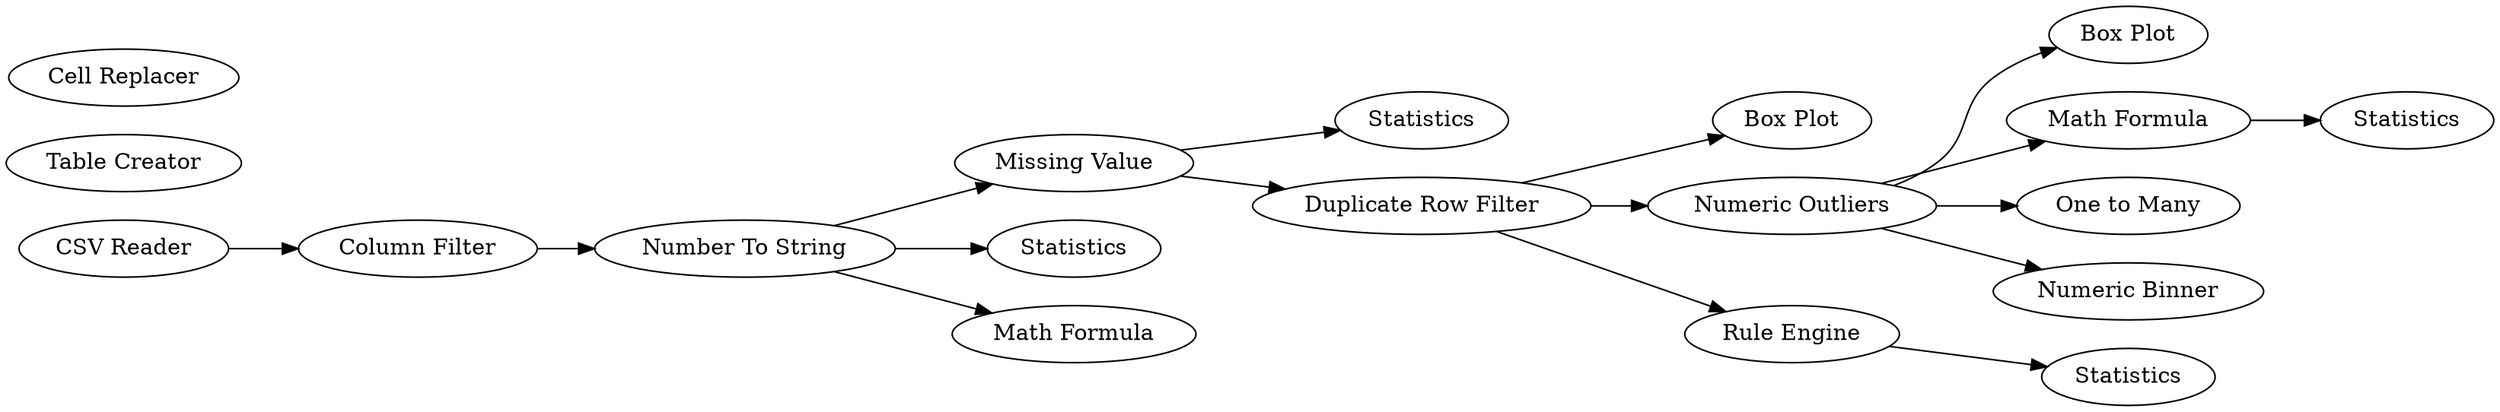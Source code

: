 digraph {
	1 [label="CSV Reader"]
	3 [label="Column Filter"]
	4 [label="Missing Value"]
	5 [label="Number To String"]
	6 [label=Statistics]
	7 [label="Box Plot"]
	8 [label="Math Formula"]
	9 [label=Statistics]
	10 [label="Duplicate Row Filter"]
	11 [label="Table Creator"]
	12 [label="Cell Replacer"]
	13 [label="Numeric Outliers"]
	14 [label="Box Plot"]
	15 [label="Rule Engine"]
	16 [label=Statistics]
	17 [label="Math Formula"]
	18 [label=Statistics]
	19 [label="One to Many"]
	20 [label="Numeric Binner"]
	1 -> 3
	3 -> 5
	4 -> 9
	4 -> 10
	5 -> 4
	5 -> 6
	5 -> 8
	10 -> 15
	10 -> 13
	10 -> 7
	13 -> 14
	13 -> 17
	13 -> 19
	13 -> 20
	15 -> 16
	17 -> 18
	rankdir=LR
}
